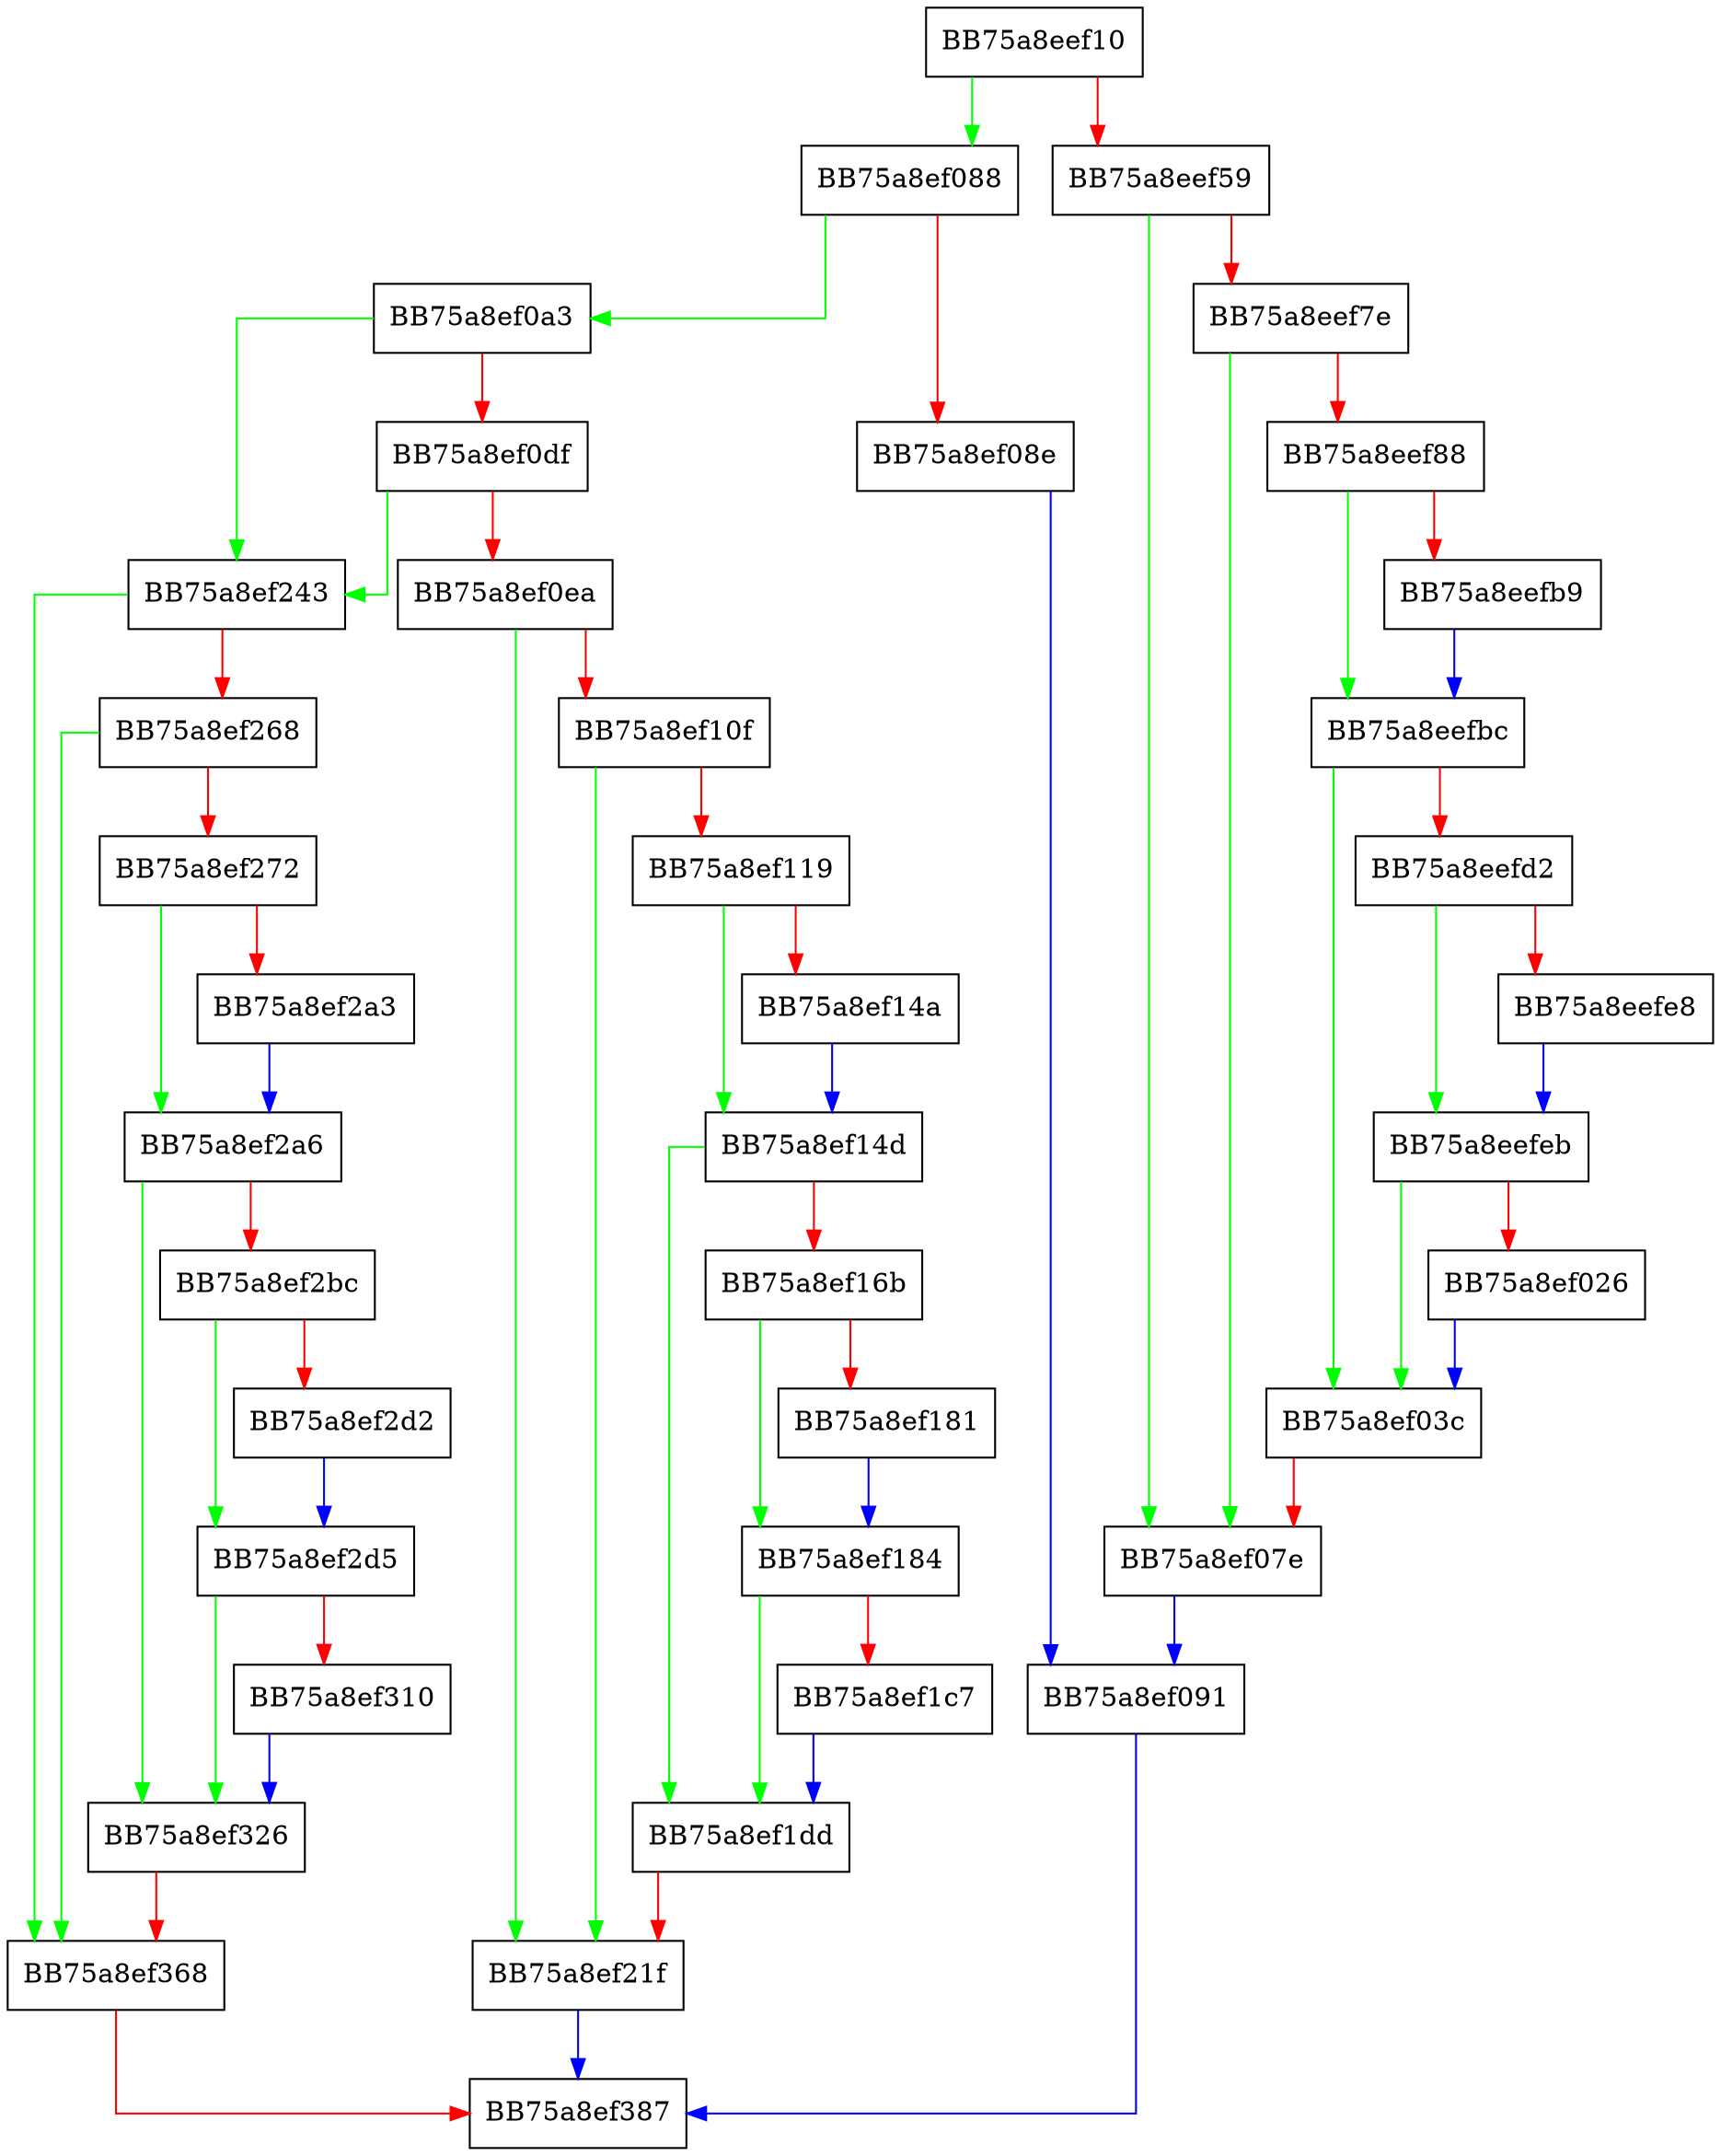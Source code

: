 digraph register_pmu_event_group {
  node [shape="box"];
  graph [splines=ortho];
  BB75a8eef10 -> BB75a8ef088 [color="green"];
  BB75a8eef10 -> BB75a8eef59 [color="red"];
  BB75a8eef59 -> BB75a8ef07e [color="green"];
  BB75a8eef59 -> BB75a8eef7e [color="red"];
  BB75a8eef7e -> BB75a8ef07e [color="green"];
  BB75a8eef7e -> BB75a8eef88 [color="red"];
  BB75a8eef88 -> BB75a8eefbc [color="green"];
  BB75a8eef88 -> BB75a8eefb9 [color="red"];
  BB75a8eefb9 -> BB75a8eefbc [color="blue"];
  BB75a8eefbc -> BB75a8ef03c [color="green"];
  BB75a8eefbc -> BB75a8eefd2 [color="red"];
  BB75a8eefd2 -> BB75a8eefeb [color="green"];
  BB75a8eefd2 -> BB75a8eefe8 [color="red"];
  BB75a8eefe8 -> BB75a8eefeb [color="blue"];
  BB75a8eefeb -> BB75a8ef03c [color="green"];
  BB75a8eefeb -> BB75a8ef026 [color="red"];
  BB75a8ef026 -> BB75a8ef03c [color="blue"];
  BB75a8ef03c -> BB75a8ef07e [color="red"];
  BB75a8ef07e -> BB75a8ef091 [color="blue"];
  BB75a8ef088 -> BB75a8ef0a3 [color="green"];
  BB75a8ef088 -> BB75a8ef08e [color="red"];
  BB75a8ef08e -> BB75a8ef091 [color="blue"];
  BB75a8ef091 -> BB75a8ef387 [color="blue"];
  BB75a8ef0a3 -> BB75a8ef243 [color="green"];
  BB75a8ef0a3 -> BB75a8ef0df [color="red"];
  BB75a8ef0df -> BB75a8ef243 [color="green"];
  BB75a8ef0df -> BB75a8ef0ea [color="red"];
  BB75a8ef0ea -> BB75a8ef21f [color="green"];
  BB75a8ef0ea -> BB75a8ef10f [color="red"];
  BB75a8ef10f -> BB75a8ef21f [color="green"];
  BB75a8ef10f -> BB75a8ef119 [color="red"];
  BB75a8ef119 -> BB75a8ef14d [color="green"];
  BB75a8ef119 -> BB75a8ef14a [color="red"];
  BB75a8ef14a -> BB75a8ef14d [color="blue"];
  BB75a8ef14d -> BB75a8ef1dd [color="green"];
  BB75a8ef14d -> BB75a8ef16b [color="red"];
  BB75a8ef16b -> BB75a8ef184 [color="green"];
  BB75a8ef16b -> BB75a8ef181 [color="red"];
  BB75a8ef181 -> BB75a8ef184 [color="blue"];
  BB75a8ef184 -> BB75a8ef1dd [color="green"];
  BB75a8ef184 -> BB75a8ef1c7 [color="red"];
  BB75a8ef1c7 -> BB75a8ef1dd [color="blue"];
  BB75a8ef1dd -> BB75a8ef21f [color="red"];
  BB75a8ef21f -> BB75a8ef387 [color="blue"];
  BB75a8ef243 -> BB75a8ef368 [color="green"];
  BB75a8ef243 -> BB75a8ef268 [color="red"];
  BB75a8ef268 -> BB75a8ef368 [color="green"];
  BB75a8ef268 -> BB75a8ef272 [color="red"];
  BB75a8ef272 -> BB75a8ef2a6 [color="green"];
  BB75a8ef272 -> BB75a8ef2a3 [color="red"];
  BB75a8ef2a3 -> BB75a8ef2a6 [color="blue"];
  BB75a8ef2a6 -> BB75a8ef326 [color="green"];
  BB75a8ef2a6 -> BB75a8ef2bc [color="red"];
  BB75a8ef2bc -> BB75a8ef2d5 [color="green"];
  BB75a8ef2bc -> BB75a8ef2d2 [color="red"];
  BB75a8ef2d2 -> BB75a8ef2d5 [color="blue"];
  BB75a8ef2d5 -> BB75a8ef326 [color="green"];
  BB75a8ef2d5 -> BB75a8ef310 [color="red"];
  BB75a8ef310 -> BB75a8ef326 [color="blue"];
  BB75a8ef326 -> BB75a8ef368 [color="red"];
  BB75a8ef368 -> BB75a8ef387 [color="red"];
}